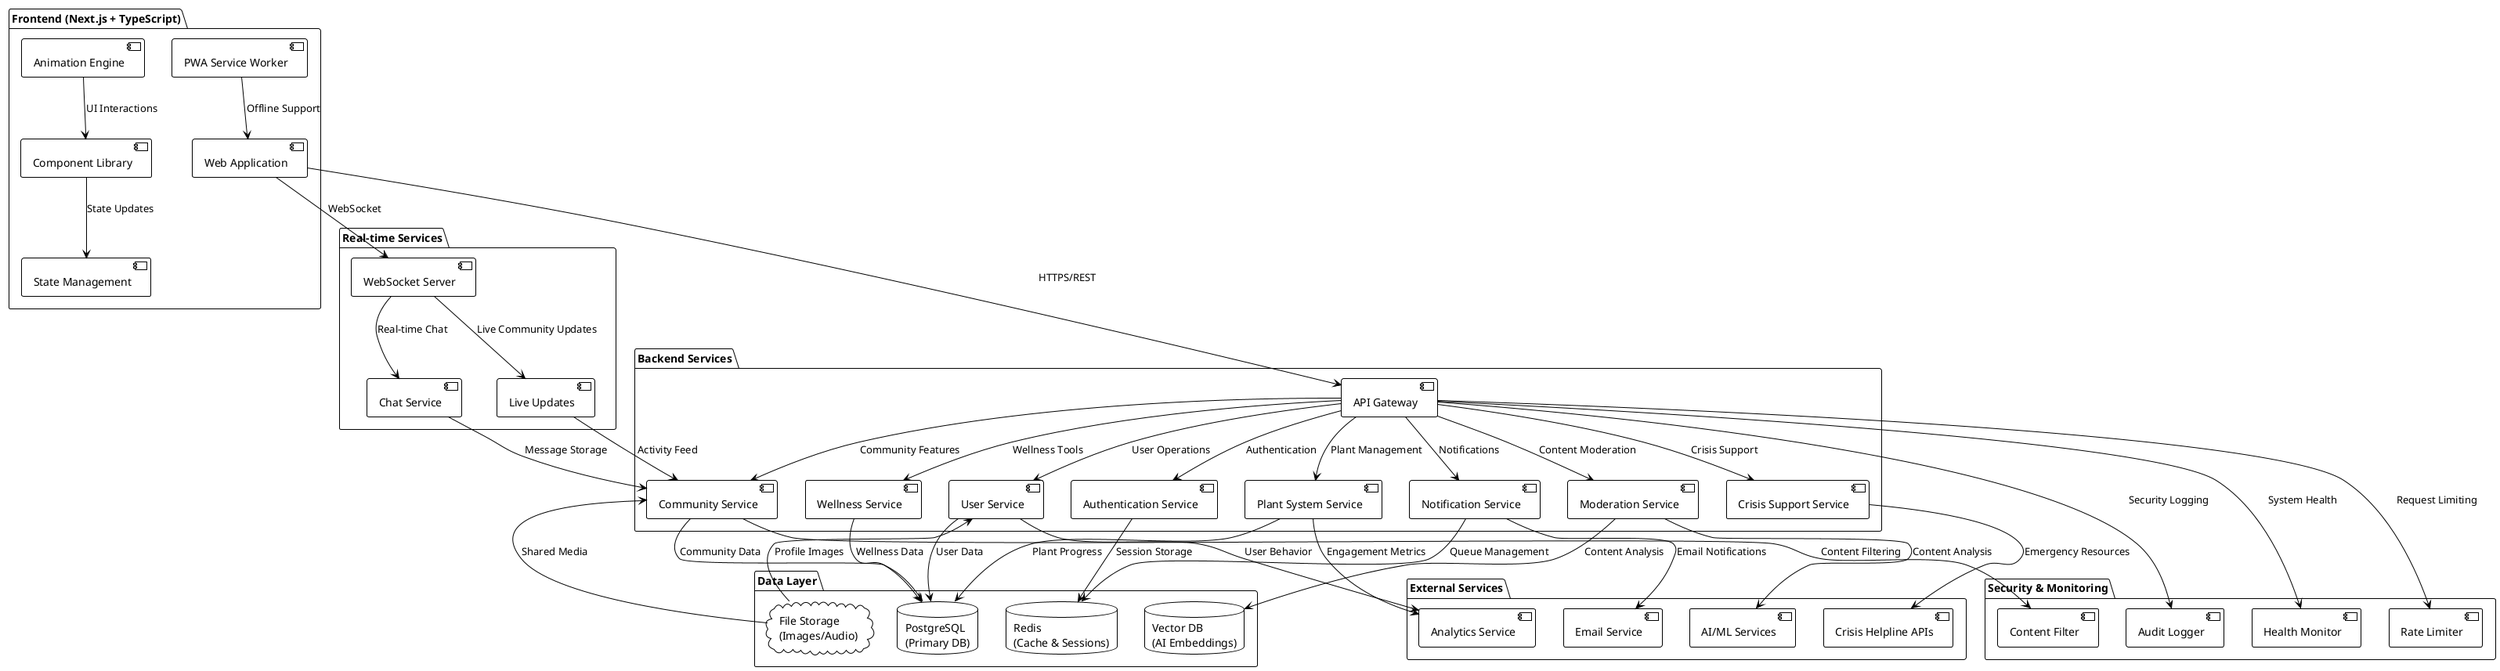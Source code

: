 @startuml
!theme plain

package "Frontend (Next.js + TypeScript)" {
    [Web Application] as WebApp
    [Component Library] as Components
    [State Management] as State
    [Animation Engine] as Animations
    [PWA Service Worker] as PWA
}

package "Backend Services" {
    [API Gateway] as Gateway
    [Authentication Service] as Auth
    [User Service] as UserSvc
    [Plant System Service] as PlantSvc
    [Community Service] as CommunitySvc
    [Wellness Service] as WellnessSvc
    [Notification Service] as NotificationSvc
    [Moderation Service] as ModerationSvc
    [Crisis Support Service] as CrisisSvc
}

package "Real-time Services" {
    [WebSocket Server] as WS
    [Chat Service] as Chat
    [Live Updates] as LiveUpdates
}

package "Data Layer" {
    database "PostgreSQL\n(Primary DB)" as PostgreSQL
    database "Redis\n(Cache & Sessions)" as Redis
    database "Vector DB\n(AI Embeddings)" as VectorDB
    cloud "File Storage\n(Images/Audio)" as FileStorage
}

package "External Services" {
    [Crisis Helpline APIs] as CrisisAPI
    [Email Service] as EmailSvc
    [AI/ML Services] as AISvc
    [Analytics Service] as Analytics
}

package "Security & Monitoring" {
    [Rate Limiter] as RateLimit
    [Content Filter] as ContentFilter
    [Audit Logger] as AuditLog
    [Health Monitor] as HealthMonitor
}

' Frontend connections
WebApp --> Gateway : HTTPS/REST
WebApp --> WS : WebSocket
Components --> State : State Updates
Animations --> Components : UI Interactions
PWA --> WebApp : Offline Support

' Backend service connections
Gateway --> Auth : Authentication
Gateway --> UserSvc : User Operations
Gateway --> PlantSvc : Plant Management
Gateway --> CommunitySvc : Community Features
Gateway --> WellnessSvc : Wellness Tools
Gateway --> NotificationSvc : Notifications
Gateway --> ModerationSvc : Content Moderation
Gateway --> CrisisSvc : Crisis Support

' Real-time connections
WS --> Chat : Real-time Chat
WS --> LiveUpdates : Live Community Updates
Chat --> CommunitySvc : Message Storage
LiveUpdates --> CommunitySvc : Activity Feed

' Data connections
UserSvc --> PostgreSQL : User Data
PlantSvc --> PostgreSQL : Plant Progress
CommunitySvc --> PostgreSQL : Community Data
WellnessSvc --> PostgreSQL : Wellness Data
Auth --> Redis : Session Storage
NotificationSvc --> Redis : Queue Management
ModerationSvc --> VectorDB : Content Analysis
FileStorage --> UserSvc : Profile Images
FileStorage --> CommunitySvc : Shared Media

' External service connections
CrisisSvc --> CrisisAPI : Emergency Resources
NotificationSvc --> EmailSvc : Email Notifications
ModerationSvc --> AISvc : Content Analysis
UserSvc --> Analytics : User Behavior
PlantSvc --> Analytics : Engagement Metrics

' Security connections
Gateway --> RateLimit : Request Limiting
CommunitySvc --> ContentFilter : Content Filtering
Gateway --> AuditLog : Security Logging
Gateway --> HealthMonitor : System Health

@enduml
